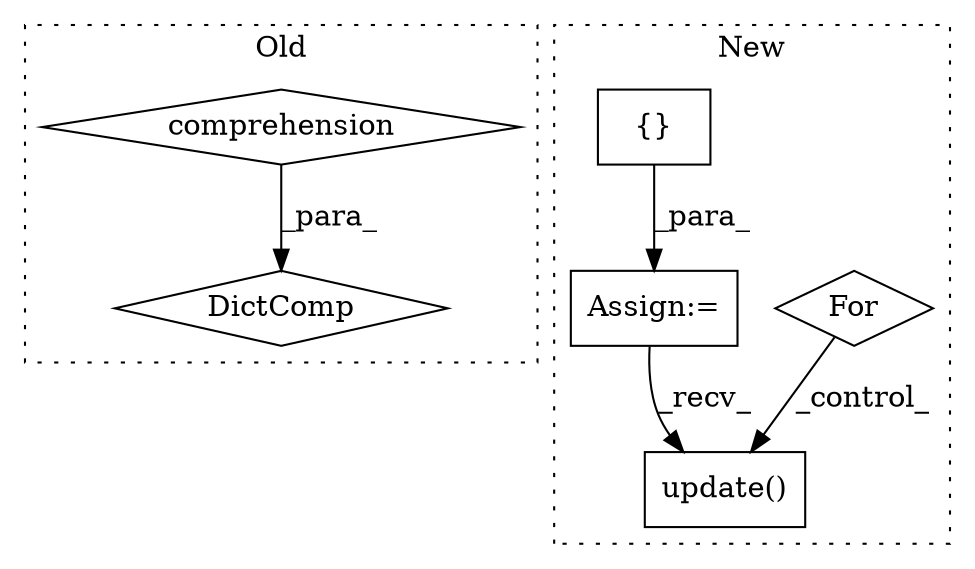 digraph G {
subgraph cluster0 {
1 [label="DictComp" a="84" s="1262" l="190" shape="diamond"];
3 [label="comprehension" a="45" s="1400" l="3" shape="diamond"];
label = "Old";
style="dotted";
}
subgraph cluster1 {
2 [label="update()" a="75" s="1565,1800" l="43,18" shape="box"];
4 [label="For" a="107" s="1282,1320" l="4,56" shape="diamond"];
5 [label="{}" a="95" s="1267,1268" l="2,1" shape="box"];
6 [label="Assign:=" a="68" s="1264" l="3" shape="box"];
label = "New";
style="dotted";
}
3 -> 1 [label="_para_"];
4 -> 2 [label="_control_"];
5 -> 6 [label="_para_"];
6 -> 2 [label="_recv_"];
}